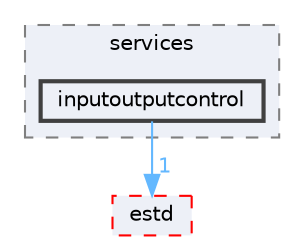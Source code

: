digraph "inputoutputcontrol"
{
 // LATEX_PDF_SIZE
  bgcolor="transparent";
  edge [fontname=Helvetica,fontsize=10,labelfontname=Helvetica,labelfontsize=10];
  node [fontname=Helvetica,fontsize=10,shape=box,height=0.2,width=0.4];
  compound=true
  subgraph clusterdir_5a5a917675d43c603eaba456eb80bda9 {
    graph [ bgcolor="#edf0f7", pencolor="grey50", label="services", fontname=Helvetica,fontsize=10 style="filled,dashed", URL="dir_5a5a917675d43c603eaba456eb80bda9.html",tooltip=""]
  dir_c90495d48450d6f74f365f42ceb801fc [label="inputoutputcontrol", fillcolor="#edf0f7", color="grey25", style="filled,bold", URL="dir_c90495d48450d6f74f365f42ceb801fc.html",tooltip=""];
  }
  dir_705ed472854f071e46e92f9933f4d565 [label="estd", fillcolor="#edf0f7", color="red", style="filled,dashed", URL="dir_705ed472854f071e46e92f9933f4d565.html",tooltip=""];
  dir_c90495d48450d6f74f365f42ceb801fc->dir_705ed472854f071e46e92f9933f4d565 [headlabel="1", labeldistance=1.5 headhref="dir_000123_000075.html" href="dir_000123_000075.html" color="steelblue1" fontcolor="steelblue1"];
}
